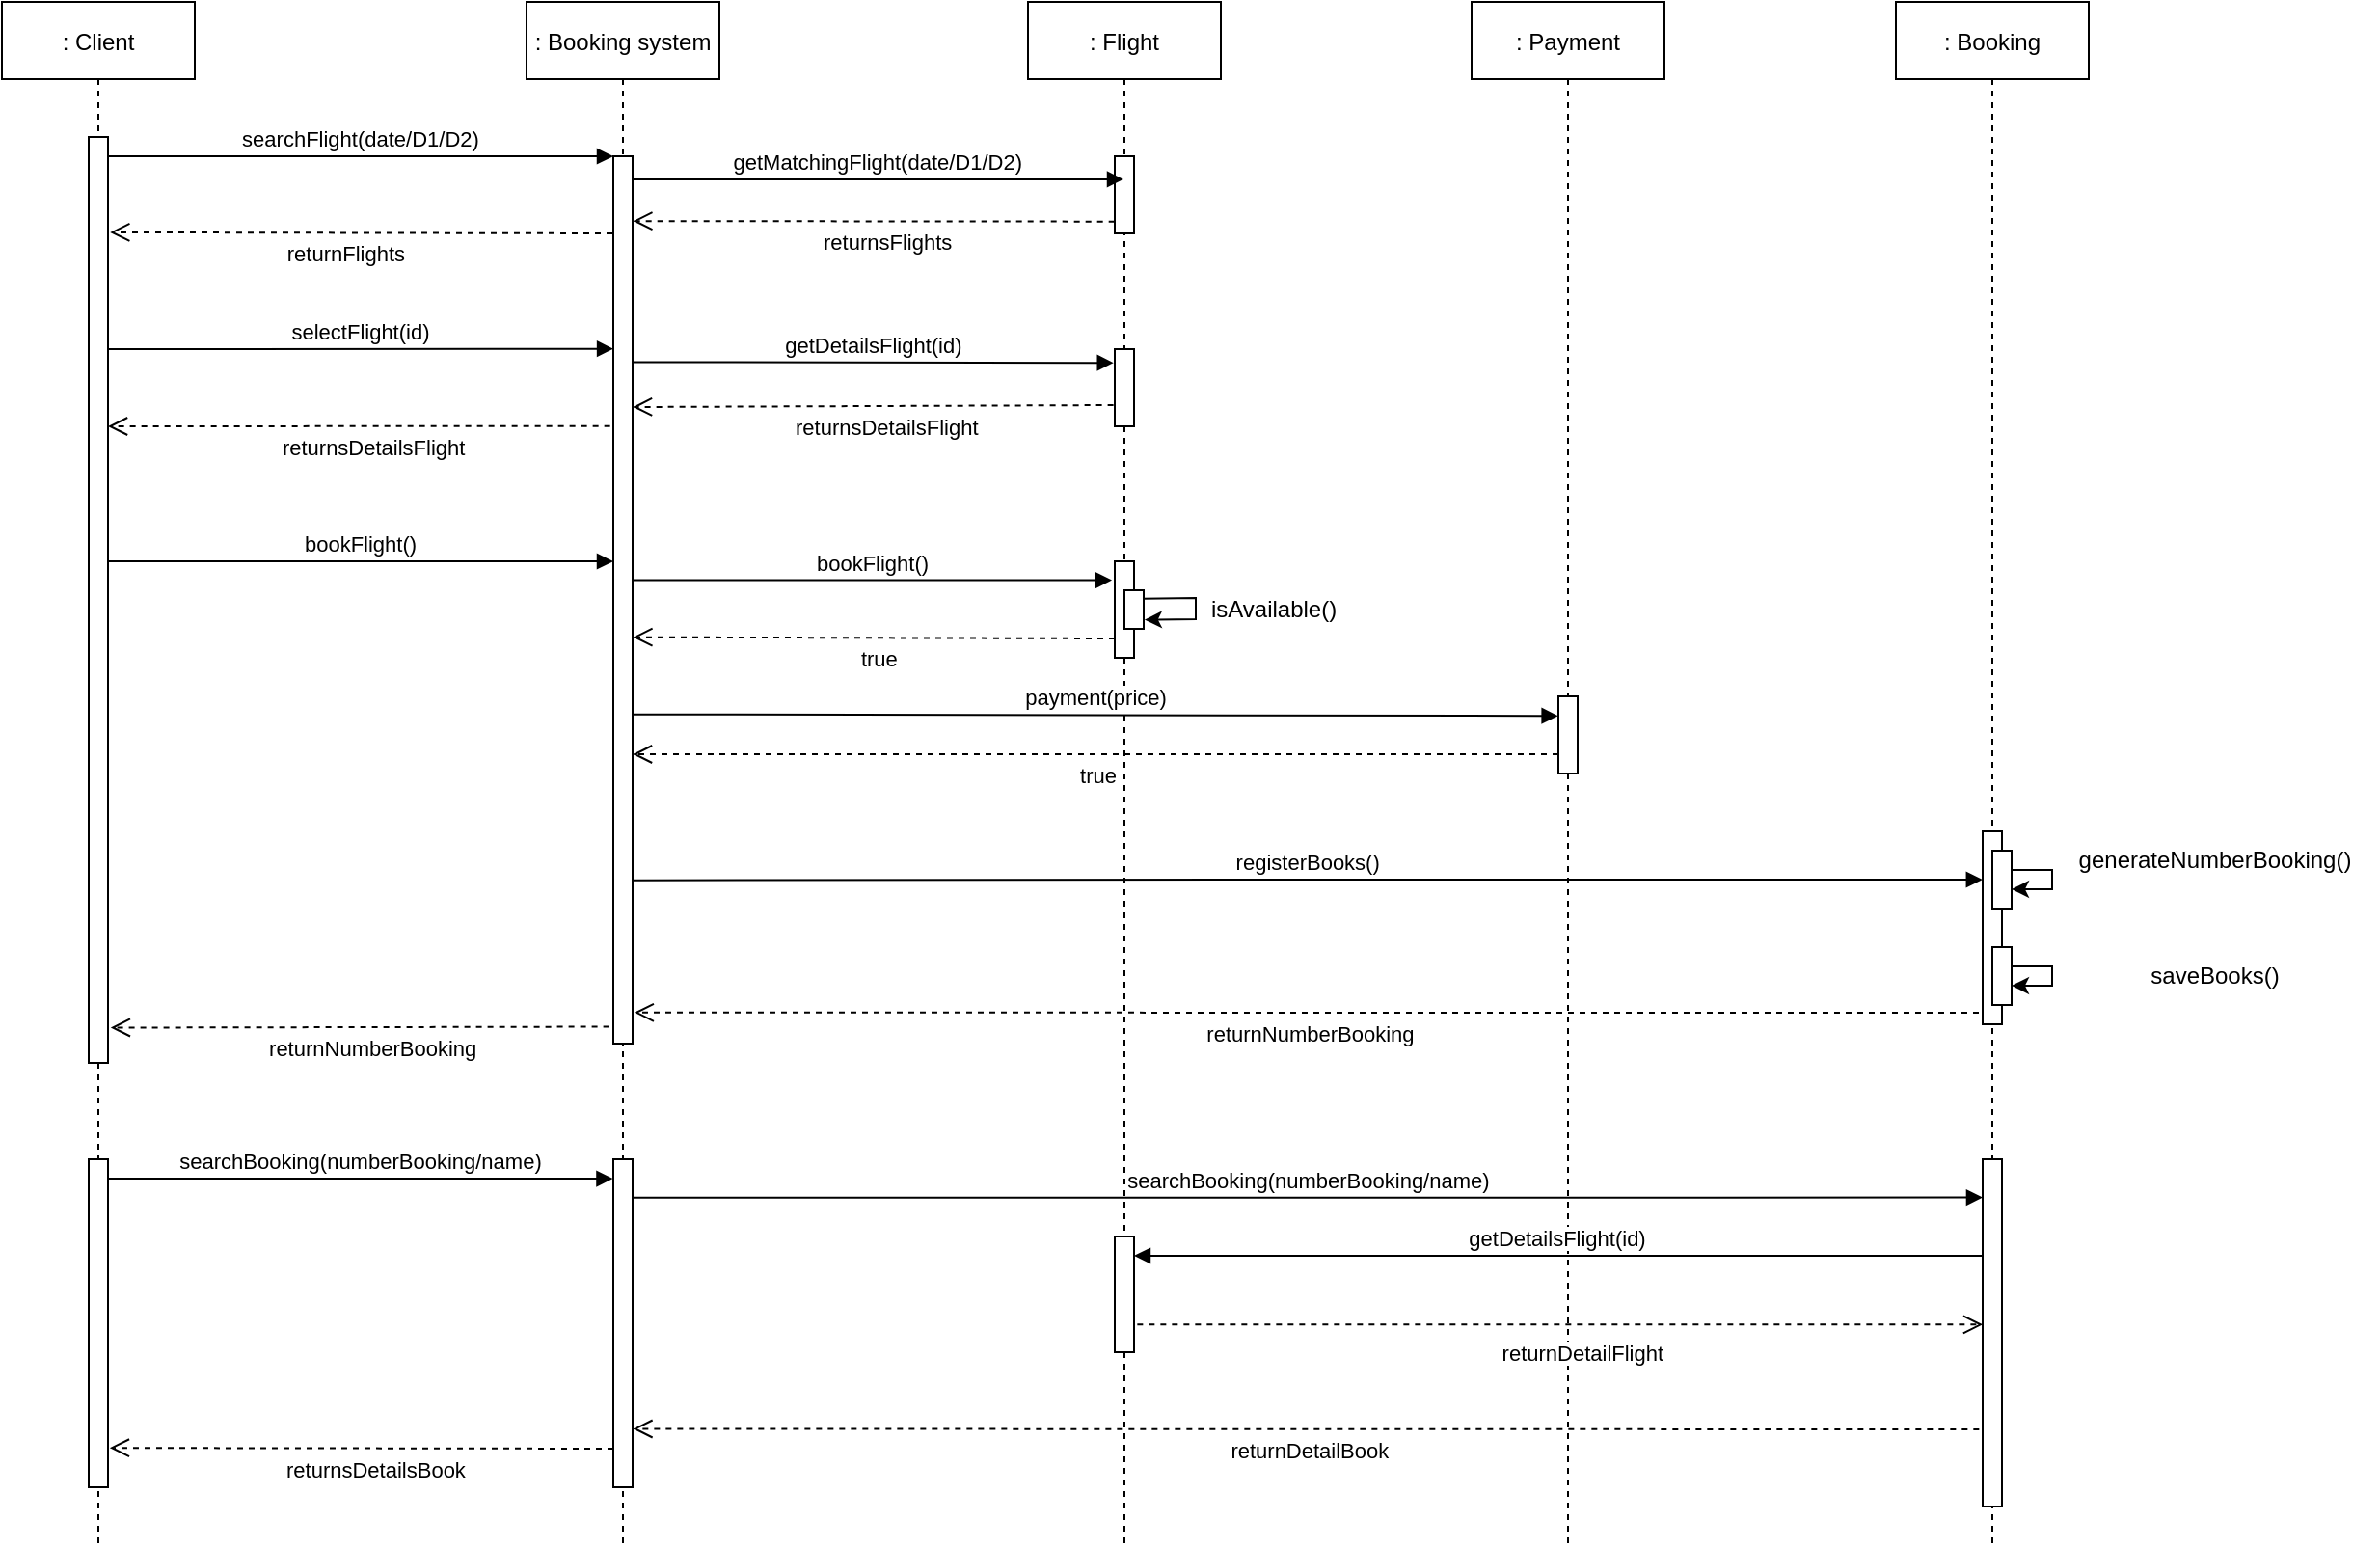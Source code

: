<mxfile version="20.3.2"><diagram id="kgpKYQtTHZ0yAKxKKP6v" name="Page-1"><mxGraphModel dx="1527" dy="853" grid="1" gridSize="10" guides="1" tooltips="1" connect="1" arrows="1" fold="1" page="1" pageScale="1" pageWidth="850" pageHeight="1100" math="0" shadow="0"><root><mxCell id="0"/><mxCell id="1" parent="0"/><mxCell id="3nuBFxr9cyL0pnOWT2aG-1" value=": Client" style="shape=umlLifeline;perimeter=lifelinePerimeter;container=1;collapsible=0;recursiveResize=0;rounded=0;shadow=0;strokeWidth=1;" parent="1" vertex="1"><mxGeometry x="28" y="80" width="100" height="800" as="geometry"/></mxCell><mxCell id="3nuBFxr9cyL0pnOWT2aG-2" value="" style="points=[];perimeter=orthogonalPerimeter;rounded=0;shadow=0;strokeWidth=1;" parent="3nuBFxr9cyL0pnOWT2aG-1" vertex="1"><mxGeometry x="45" y="70" width="10" height="480" as="geometry"/></mxCell><mxCell id="EvTzs1AqdLufI0RtJtzT-46" value="" style="points=[];perimeter=orthogonalPerimeter;rounded=0;shadow=0;strokeWidth=1;" vertex="1" parent="3nuBFxr9cyL0pnOWT2aG-1"><mxGeometry x="45" y="600" width="10" height="170" as="geometry"/></mxCell><mxCell id="3nuBFxr9cyL0pnOWT2aG-5" value=": Booking system" style="shape=umlLifeline;perimeter=lifelinePerimeter;container=1;collapsible=0;recursiveResize=0;rounded=0;shadow=0;strokeWidth=1;" parent="1" vertex="1"><mxGeometry x="300" y="80" width="100" height="800" as="geometry"/></mxCell><mxCell id="3nuBFxr9cyL0pnOWT2aG-6" value="" style="points=[];perimeter=orthogonalPerimeter;rounded=0;shadow=0;strokeWidth=1;" parent="3nuBFxr9cyL0pnOWT2aG-5" vertex="1"><mxGeometry x="45" y="80" width="10" height="460" as="geometry"/></mxCell><mxCell id="EvTzs1AqdLufI0RtJtzT-17" value="returnsDetailsFlight" style="verticalAlign=bottom;endArrow=open;dashed=1;endSize=8;exitX=-0.069;exitY=0.725;shadow=0;strokeWidth=1;exitDx=0;exitDy=0;exitPerimeter=0;" edge="1" parent="3nuBFxr9cyL0pnOWT2aG-5" source="EvTzs1AqdLufI0RtJtzT-15"><mxGeometry x="-0.059" y="20" relative="1" as="geometry"><mxPoint x="55" y="210.0" as="targetPoint"/><mxPoint x="225" y="210.0" as="sourcePoint"/><mxPoint as="offset"/></mxGeometry></mxCell><mxCell id="EvTzs1AqdLufI0RtJtzT-47" value="" style="points=[];perimeter=orthogonalPerimeter;rounded=0;shadow=0;strokeWidth=1;" vertex="1" parent="3nuBFxr9cyL0pnOWT2aG-5"><mxGeometry x="45" y="600" width="10" height="170" as="geometry"/></mxCell><mxCell id="EvTzs1AqdLufI0RtJtzT-60" value="returnsDetailsBook" style="verticalAlign=bottom;endArrow=open;dashed=1;endSize=8;shadow=0;strokeWidth=1;entryX=1.092;entryY=0.88;entryDx=0;entryDy=0;entryPerimeter=0;" edge="1" parent="3nuBFxr9cyL0pnOWT2aG-5" target="EvTzs1AqdLufI0RtJtzT-46"><mxGeometry x="-0.059" y="20" relative="1" as="geometry"><mxPoint x="-150" y="750" as="targetPoint"/><mxPoint x="45" y="750" as="sourcePoint"/><mxPoint as="offset"/></mxGeometry></mxCell><mxCell id="3nuBFxr9cyL0pnOWT2aG-8" value="searchFlight(date/D1/D2)" style="verticalAlign=bottom;endArrow=block;entryX=0;entryY=0;shadow=0;strokeWidth=1;" parent="1" source="3nuBFxr9cyL0pnOWT2aG-2" target="3nuBFxr9cyL0pnOWT2aG-6" edge="1"><mxGeometry relative="1" as="geometry"><mxPoint x="183" y="160" as="sourcePoint"/></mxGeometry></mxCell><mxCell id="EvTzs1AqdLufI0RtJtzT-3" value=": Payment" style="shape=umlLifeline;perimeter=lifelinePerimeter;container=1;collapsible=0;recursiveResize=0;rounded=0;shadow=0;strokeWidth=1;" vertex="1" parent="1"><mxGeometry x="790" y="80" width="100" height="800" as="geometry"/></mxCell><mxCell id="EvTzs1AqdLufI0RtJtzT-4" value="" style="points=[];perimeter=orthogonalPerimeter;rounded=0;shadow=0;strokeWidth=1;" vertex="1" parent="EvTzs1AqdLufI0RtJtzT-3"><mxGeometry x="45" y="360" width="10" height="40" as="geometry"/></mxCell><mxCell id="EvTzs1AqdLufI0RtJtzT-32" value="true" style="verticalAlign=bottom;endArrow=open;dashed=1;endSize=8;shadow=0;strokeWidth=1;" edge="1" parent="EvTzs1AqdLufI0RtJtzT-3" target="3nuBFxr9cyL0pnOWT2aG-6"><mxGeometry x="-0.006" y="20" relative="1" as="geometry"><mxPoint x="-250" y="390" as="targetPoint"/><mxPoint x="45" y="390" as="sourcePoint"/><mxPoint as="offset"/></mxGeometry></mxCell><mxCell id="EvTzs1AqdLufI0RtJtzT-5" value=": Flight" style="shape=umlLifeline;perimeter=lifelinePerimeter;container=1;collapsible=0;recursiveResize=0;rounded=0;shadow=0;strokeWidth=1;" vertex="1" parent="1"><mxGeometry x="560" y="80" width="100" height="800" as="geometry"/></mxCell><mxCell id="EvTzs1AqdLufI0RtJtzT-6" value="" style="points=[];perimeter=orthogonalPerimeter;rounded=0;shadow=0;strokeWidth=1;" vertex="1" parent="EvTzs1AqdLufI0RtJtzT-5"><mxGeometry x="45" y="80" width="10" height="40" as="geometry"/></mxCell><mxCell id="EvTzs1AqdLufI0RtJtzT-15" value="" style="points=[];perimeter=orthogonalPerimeter;rounded=0;shadow=0;strokeWidth=1;" vertex="1" parent="EvTzs1AqdLufI0RtJtzT-5"><mxGeometry x="45" y="180" width="10" height="40" as="geometry"/></mxCell><mxCell id="EvTzs1AqdLufI0RtJtzT-22" value="" style="points=[];perimeter=orthogonalPerimeter;rounded=0;shadow=0;strokeWidth=1;" vertex="1" parent="EvTzs1AqdLufI0RtJtzT-5"><mxGeometry x="45" y="290" width="10" height="50" as="geometry"/></mxCell><mxCell id="EvTzs1AqdLufI0RtJtzT-24" value="" style="endArrow=classic;html=1;rounded=0;entryX=1.043;entryY=0.764;entryDx=0;entryDy=0;entryPerimeter=0;exitX=0.929;exitY=0.221;exitDx=0;exitDy=0;exitPerimeter=0;" edge="1" parent="EvTzs1AqdLufI0RtJtzT-5" source="EvTzs1AqdLufI0RtJtzT-29" target="EvTzs1AqdLufI0RtJtzT-29"><mxGeometry width="50" height="50" relative="1" as="geometry"><mxPoint x="67" y="310" as="sourcePoint"/><mxPoint x="57" y="320" as="targetPoint"/><Array as="points"><mxPoint x="87" y="309"/><mxPoint x="87" y="320"/></Array></mxGeometry></mxCell><mxCell id="EvTzs1AqdLufI0RtJtzT-26" value="true" style="verticalAlign=bottom;endArrow=open;dashed=1;endSize=8;shadow=0;strokeWidth=1;entryX=1.018;entryY=0.542;entryDx=0;entryDy=0;entryPerimeter=0;" edge="1" parent="EvTzs1AqdLufI0RtJtzT-5" target="3nuBFxr9cyL0pnOWT2aG-6"><mxGeometry x="-0.023" y="20" relative="1" as="geometry"><mxPoint x="-200" y="330" as="targetPoint"/><mxPoint x="45" y="330" as="sourcePoint"/><mxPoint as="offset"/></mxGeometry></mxCell><mxCell id="EvTzs1AqdLufI0RtJtzT-29" value="" style="points=[];perimeter=orthogonalPerimeter;rounded=0;shadow=0;strokeWidth=1;" vertex="1" parent="EvTzs1AqdLufI0RtJtzT-5"><mxGeometry x="50" y="305" width="10" height="20" as="geometry"/></mxCell><mxCell id="EvTzs1AqdLufI0RtJtzT-54" value="" style="points=[];perimeter=orthogonalPerimeter;rounded=0;shadow=0;strokeWidth=1;" vertex="1" parent="EvTzs1AqdLufI0RtJtzT-5"><mxGeometry x="45" y="640" width="10" height="60" as="geometry"/></mxCell><mxCell id="EvTzs1AqdLufI0RtJtzT-7" value="getMatchingFlight(date/D1/D2)" style="verticalAlign=bottom;endArrow=block;shadow=0;strokeWidth=1;exitX=1.014;exitY=0.026;exitDx=0;exitDy=0;exitPerimeter=0;" edge="1" parent="1" source="3nuBFxr9cyL0pnOWT2aG-6" target="EvTzs1AqdLufI0RtJtzT-5"><mxGeometry relative="1" as="geometry"><mxPoint x="300" y="170" as="sourcePoint"/><mxPoint x="470" y="170" as="targetPoint"/></mxGeometry></mxCell><mxCell id="EvTzs1AqdLufI0RtJtzT-10" value="returnFlights" style="verticalAlign=bottom;endArrow=open;dashed=1;endSize=8;shadow=0;strokeWidth=1;entryX=1.111;entryY=0.103;entryDx=0;entryDy=0;entryPerimeter=0;" edge="1" parent="1" target="3nuBFxr9cyL0pnOWT2aG-2"><mxGeometry x="0.059" y="20" relative="1" as="geometry"><mxPoint x="90" y="200" as="targetPoint"/><mxPoint x="344.5" y="200.0" as="sourcePoint"/><mxPoint as="offset"/></mxGeometry></mxCell><mxCell id="EvTzs1AqdLufI0RtJtzT-11" value="selectFlight(id)" style="verticalAlign=bottom;endArrow=block;shadow=0;strokeWidth=1;entryX=0.004;entryY=0.217;entryDx=0;entryDy=0;entryPerimeter=0;" edge="1" parent="1" target="3nuBFxr9cyL0pnOWT2aG-6"><mxGeometry relative="1" as="geometry"><mxPoint x="83" y="260" as="sourcePoint"/><mxPoint x="340" y="260" as="targetPoint"/></mxGeometry></mxCell><mxCell id="EvTzs1AqdLufI0RtJtzT-14" value="getDetailsFlight(id)" style="verticalAlign=bottom;endArrow=block;shadow=0;strokeWidth=1;entryX=-0.063;entryY=0.177;entryDx=0;entryDy=0;entryPerimeter=0;exitX=1.043;exitY=0.232;exitDx=0;exitDy=0;exitPerimeter=0;" edge="1" parent="1" source="3nuBFxr9cyL0pnOWT2aG-6" target="EvTzs1AqdLufI0RtJtzT-15"><mxGeometry relative="1" as="geometry"><mxPoint x="360" y="267" as="sourcePoint"/><mxPoint x="470" y="270" as="targetPoint"/></mxGeometry></mxCell><mxCell id="EvTzs1AqdLufI0RtJtzT-19" value="returnsDetailsFlight" style="verticalAlign=bottom;endArrow=open;dashed=1;endSize=8;shadow=0;strokeWidth=1;exitX=-0.168;exitY=0.304;exitDx=0;exitDy=0;exitPerimeter=0;" edge="1" parent="1" source="3nuBFxr9cyL0pnOWT2aG-6"><mxGeometry x="-0.059" y="20" relative="1" as="geometry"><mxPoint x="83" y="300.0" as="targetPoint"/><mxPoint x="280" y="300" as="sourcePoint"/><mxPoint as="offset"/></mxGeometry></mxCell><mxCell id="EvTzs1AqdLufI0RtJtzT-20" value="bookFlight()" style="verticalAlign=bottom;endArrow=block;shadow=0;strokeWidth=1;" edge="1" parent="1" target="3nuBFxr9cyL0pnOWT2aG-6"><mxGeometry relative="1" as="geometry"><mxPoint x="83" y="370" as="sourcePoint"/><mxPoint x="280" y="370" as="targetPoint"/></mxGeometry></mxCell><mxCell id="EvTzs1AqdLufI0RtJtzT-21" value="bookFlight()" style="verticalAlign=bottom;endArrow=block;entryX=-0.148;entryY=0.196;shadow=0;strokeWidth=1;entryDx=0;entryDy=0;entryPerimeter=0;" edge="1" parent="1" source="3nuBFxr9cyL0pnOWT2aG-6" target="EvTzs1AqdLufI0RtJtzT-22"><mxGeometry relative="1" as="geometry"><mxPoint x="300" y="380" as="sourcePoint"/><mxPoint x="470" y="380" as="targetPoint"/></mxGeometry></mxCell><mxCell id="EvTzs1AqdLufI0RtJtzT-25" value="isAvailable()" style="text;html=1;align=center;verticalAlign=middle;resizable=0;points=[];autosize=1;strokeColor=none;fillColor=none;" vertex="1" parent="1"><mxGeometry x="642" y="380" width="90" height="30" as="geometry"/></mxCell><mxCell id="EvTzs1AqdLufI0RtJtzT-27" value=": Booking" style="shape=umlLifeline;perimeter=lifelinePerimeter;container=1;collapsible=0;recursiveResize=0;rounded=0;shadow=0;strokeWidth=1;" vertex="1" parent="1"><mxGeometry x="1010" y="80" width="100" height="800" as="geometry"/></mxCell><mxCell id="EvTzs1AqdLufI0RtJtzT-28" value="" style="points=[];perimeter=orthogonalPerimeter;rounded=0;shadow=0;strokeWidth=1;" vertex="1" parent="EvTzs1AqdLufI0RtJtzT-27"><mxGeometry x="45" y="430" width="10" height="100" as="geometry"/></mxCell><mxCell id="EvTzs1AqdLufI0RtJtzT-40" value="" style="endArrow=classic;html=1;rounded=0;" edge="1" parent="EvTzs1AqdLufI0RtJtzT-27"><mxGeometry width="50" height="50" relative="1" as="geometry"><mxPoint x="60" y="450" as="sourcePoint"/><mxPoint x="60" y="460" as="targetPoint"/><Array as="points"><mxPoint x="81" y="450"/><mxPoint x="81" y="460"/></Array></mxGeometry></mxCell><mxCell id="EvTzs1AqdLufI0RtJtzT-50" value="" style="points=[];perimeter=orthogonalPerimeter;rounded=0;shadow=0;strokeWidth=1;" vertex="1" parent="EvTzs1AqdLufI0RtJtzT-27"><mxGeometry x="45" y="600" width="10" height="180" as="geometry"/></mxCell><mxCell id="EvTzs1AqdLufI0RtJtzT-61" value="" style="points=[];perimeter=orthogonalPerimeter;rounded=0;shadow=0;strokeWidth=1;" vertex="1" parent="EvTzs1AqdLufI0RtJtzT-27"><mxGeometry x="50" y="440" width="10" height="30" as="geometry"/></mxCell><mxCell id="EvTzs1AqdLufI0RtJtzT-62" value="" style="points=[];perimeter=orthogonalPerimeter;rounded=0;shadow=0;strokeWidth=1;" vertex="1" parent="EvTzs1AqdLufI0RtJtzT-27"><mxGeometry x="50" y="490" width="10" height="30" as="geometry"/></mxCell><mxCell id="EvTzs1AqdLufI0RtJtzT-63" value="" style="endArrow=classic;html=1;rounded=0;" edge="1" parent="EvTzs1AqdLufI0RtJtzT-27"><mxGeometry width="50" height="50" relative="1" as="geometry"><mxPoint x="60" y="500" as="sourcePoint"/><mxPoint x="60" y="510" as="targetPoint"/><Array as="points"><mxPoint x="81" y="500"/><mxPoint x="81" y="510"/></Array></mxGeometry></mxCell><mxCell id="EvTzs1AqdLufI0RtJtzT-30" value="payment(price)" style="verticalAlign=bottom;endArrow=block;shadow=0;strokeWidth=1;exitX=1.026;exitY=0.629;exitDx=0;exitDy=0;exitPerimeter=0;entryX=-0.019;entryY=0.253;entryDx=0;entryDy=0;entryPerimeter=0;" edge="1" parent="1" source="3nuBFxr9cyL0pnOWT2aG-6" target="EvTzs1AqdLufI0RtJtzT-4"><mxGeometry relative="1" as="geometry"><mxPoint x="360" y="450" as="sourcePoint"/><mxPoint x="830" y="450" as="targetPoint"/></mxGeometry></mxCell><mxCell id="EvTzs1AqdLufI0RtJtzT-35" value="returnNumberBooking" style="verticalAlign=bottom;endArrow=open;dashed=1;endSize=8;shadow=0;strokeWidth=1;entryX=1.14;entryY=0.962;entryDx=0;entryDy=0;entryPerimeter=0;exitX=-0.22;exitY=0.981;exitDx=0;exitDy=0;exitPerimeter=0;" edge="1" parent="1" source="3nuBFxr9cyL0pnOWT2aG-6" target="3nuBFxr9cyL0pnOWT2aG-2"><mxGeometry x="-0.053" y="20" relative="1" as="geometry"><mxPoint x="90" y="560" as="targetPoint"/><mxPoint x="285.5" y="560" as="sourcePoint"/><Array as="points"/><mxPoint as="offset"/></mxGeometry></mxCell><mxCell id="EvTzs1AqdLufI0RtJtzT-39" value="registerBooks()" style="verticalAlign=bottom;endArrow=block;shadow=0;strokeWidth=1;exitX=1.01;exitY=0.816;exitDx=0;exitDy=0;exitPerimeter=0;entryX=-0.009;entryY=0.25;entryDx=0;entryDy=0;entryPerimeter=0;" edge="1" parent="1" source="3nuBFxr9cyL0pnOWT2aG-6" target="EvTzs1AqdLufI0RtJtzT-28"><mxGeometry relative="1" as="geometry"><mxPoint x="360" y="535" as="sourcePoint"/><mxPoint x="1050" y="535" as="targetPoint"/><Array as="points"><mxPoint x="690" y="535"/></Array></mxGeometry></mxCell><mxCell id="EvTzs1AqdLufI0RtJtzT-41" value="generateNumberBooking()" style="text;html=1;align=center;verticalAlign=middle;resizable=0;points=[];autosize=1;strokeColor=none;fillColor=none;" vertex="1" parent="1"><mxGeometry x="1090" y="510" width="170" height="30" as="geometry"/></mxCell><mxCell id="EvTzs1AqdLufI0RtJtzT-42" value="returnNumberBooking" style="verticalAlign=bottom;endArrow=open;dashed=1;endSize=8;shadow=0;strokeWidth=1;exitX=-0.2;exitY=0.94;exitDx=0;exitDy=0;exitPerimeter=0;entryX=1.087;entryY=0.965;entryDx=0;entryDy=0;entryPerimeter=0;" edge="1" parent="1" source="EvTzs1AqdLufI0RtJtzT-28" target="3nuBFxr9cyL0pnOWT2aG-6"><mxGeometry x="-0.006" y="20" relative="1" as="geometry"><mxPoint x="360" y="604" as="targetPoint"/><mxPoint x="772" y="540" as="sourcePoint"/><mxPoint as="offset"/></mxGeometry></mxCell><mxCell id="EvTzs1AqdLufI0RtJtzT-48" value="searchBooking(numberBooking/name)" style="verticalAlign=bottom;endArrow=block;shadow=0;strokeWidth=1;entryX=-0.027;entryY=0.059;entryDx=0;entryDy=0;entryPerimeter=0;" edge="1" parent="1" target="EvTzs1AqdLufI0RtJtzT-47"><mxGeometry relative="1" as="geometry"><mxPoint x="83.0" y="690.0" as="sourcePoint"/><mxPoint x="340" y="690" as="targetPoint"/></mxGeometry></mxCell><mxCell id="EvTzs1AqdLufI0RtJtzT-52" value="searchBooking(numberBooking/name)" style="verticalAlign=bottom;endArrow=block;shadow=0;strokeWidth=1;exitX=1.044;exitY=0.117;exitDx=0;exitDy=0;exitPerimeter=0;entryX=-0.002;entryY=0.11;entryDx=0;entryDy=0;entryPerimeter=0;" edge="1" parent="1" source="EvTzs1AqdLufI0RtJtzT-47" target="EvTzs1AqdLufI0RtJtzT-50"><mxGeometry relative="1" as="geometry"><mxPoint x="360" y="700" as="sourcePoint"/><mxPoint x="1050" y="700" as="targetPoint"/></mxGeometry></mxCell><mxCell id="EvTzs1AqdLufI0RtJtzT-57" value="getDetailsFlight(id)" style="verticalAlign=bottom;endArrow=block;shadow=0;strokeWidth=1;" edge="1" parent="1"><mxGeometry relative="1" as="geometry"><mxPoint x="1054.5" y="730.0" as="sourcePoint"/><mxPoint x="615" y="730" as="targetPoint"/><Array as="points"><mxPoint x="625" y="730"/></Array></mxGeometry></mxCell><mxCell id="EvTzs1AqdLufI0RtJtzT-53" value="returnDetailFlight" style="verticalAlign=bottom;endArrow=open;dashed=1;endSize=8;shadow=0;strokeWidth=1;exitX=1.167;exitY=0.761;exitDx=0;exitDy=0;exitPerimeter=0;entryX=0.004;entryY=0.476;entryDx=0;entryDy=0;entryPerimeter=0;" edge="1" parent="1" source="EvTzs1AqdLufI0RtJtzT-54" target="EvTzs1AqdLufI0RtJtzT-50"><mxGeometry x="0.053" y="-24" relative="1" as="geometry"><mxPoint x="1050" y="766" as="targetPoint"/><mxPoint x="833.17" y="840.0" as="sourcePoint"/><mxPoint as="offset"/></mxGeometry></mxCell><mxCell id="EvTzs1AqdLufI0RtJtzT-64" value="saveBooks()" style="text;html=1;align=center;verticalAlign=middle;resizable=0;points=[];autosize=1;strokeColor=none;fillColor=none;" vertex="1" parent="1"><mxGeometry x="1130" y="570" width="90" height="30" as="geometry"/></mxCell><mxCell id="EvTzs1AqdLufI0RtJtzT-59" value="returnDetailBook" style="verticalAlign=bottom;endArrow=open;dashed=1;endSize=8;shadow=0;strokeWidth=1;exitX=-0.2;exitY=0.94;exitDx=0;exitDy=0;exitPerimeter=0;entryX=1.022;entryY=0.822;entryDx=0;entryDy=0;entryPerimeter=0;" edge="1" parent="1" target="EvTzs1AqdLufI0RtJtzT-47"><mxGeometry x="-0.006" y="20" relative="1" as="geometry"><mxPoint x="360" y="820" as="targetPoint"/><mxPoint x="1053.17" y="820.0" as="sourcePoint"/><mxPoint as="offset"/></mxGeometry></mxCell><mxCell id="EvTzs1AqdLufI0RtJtzT-9" value="returnsFlights" style="verticalAlign=bottom;endArrow=open;dashed=1;endSize=8;exitX=-0.015;exitY=0.846;shadow=0;strokeWidth=1;entryX=1.015;entryY=0.073;entryDx=0;entryDy=0;entryPerimeter=0;exitDx=0;exitDy=0;exitPerimeter=0;" edge="1" parent="1" source="EvTzs1AqdLufI0RtJtzT-6" target="3nuBFxr9cyL0pnOWT2aG-6"><mxGeometry x="-0.059" y="20" relative="1" as="geometry"><mxPoint x="435" y="190.0" as="targetPoint"/><mxPoint x="605" y="190.0" as="sourcePoint"/><mxPoint as="offset"/></mxGeometry></mxCell></root></mxGraphModel></diagram></mxfile>